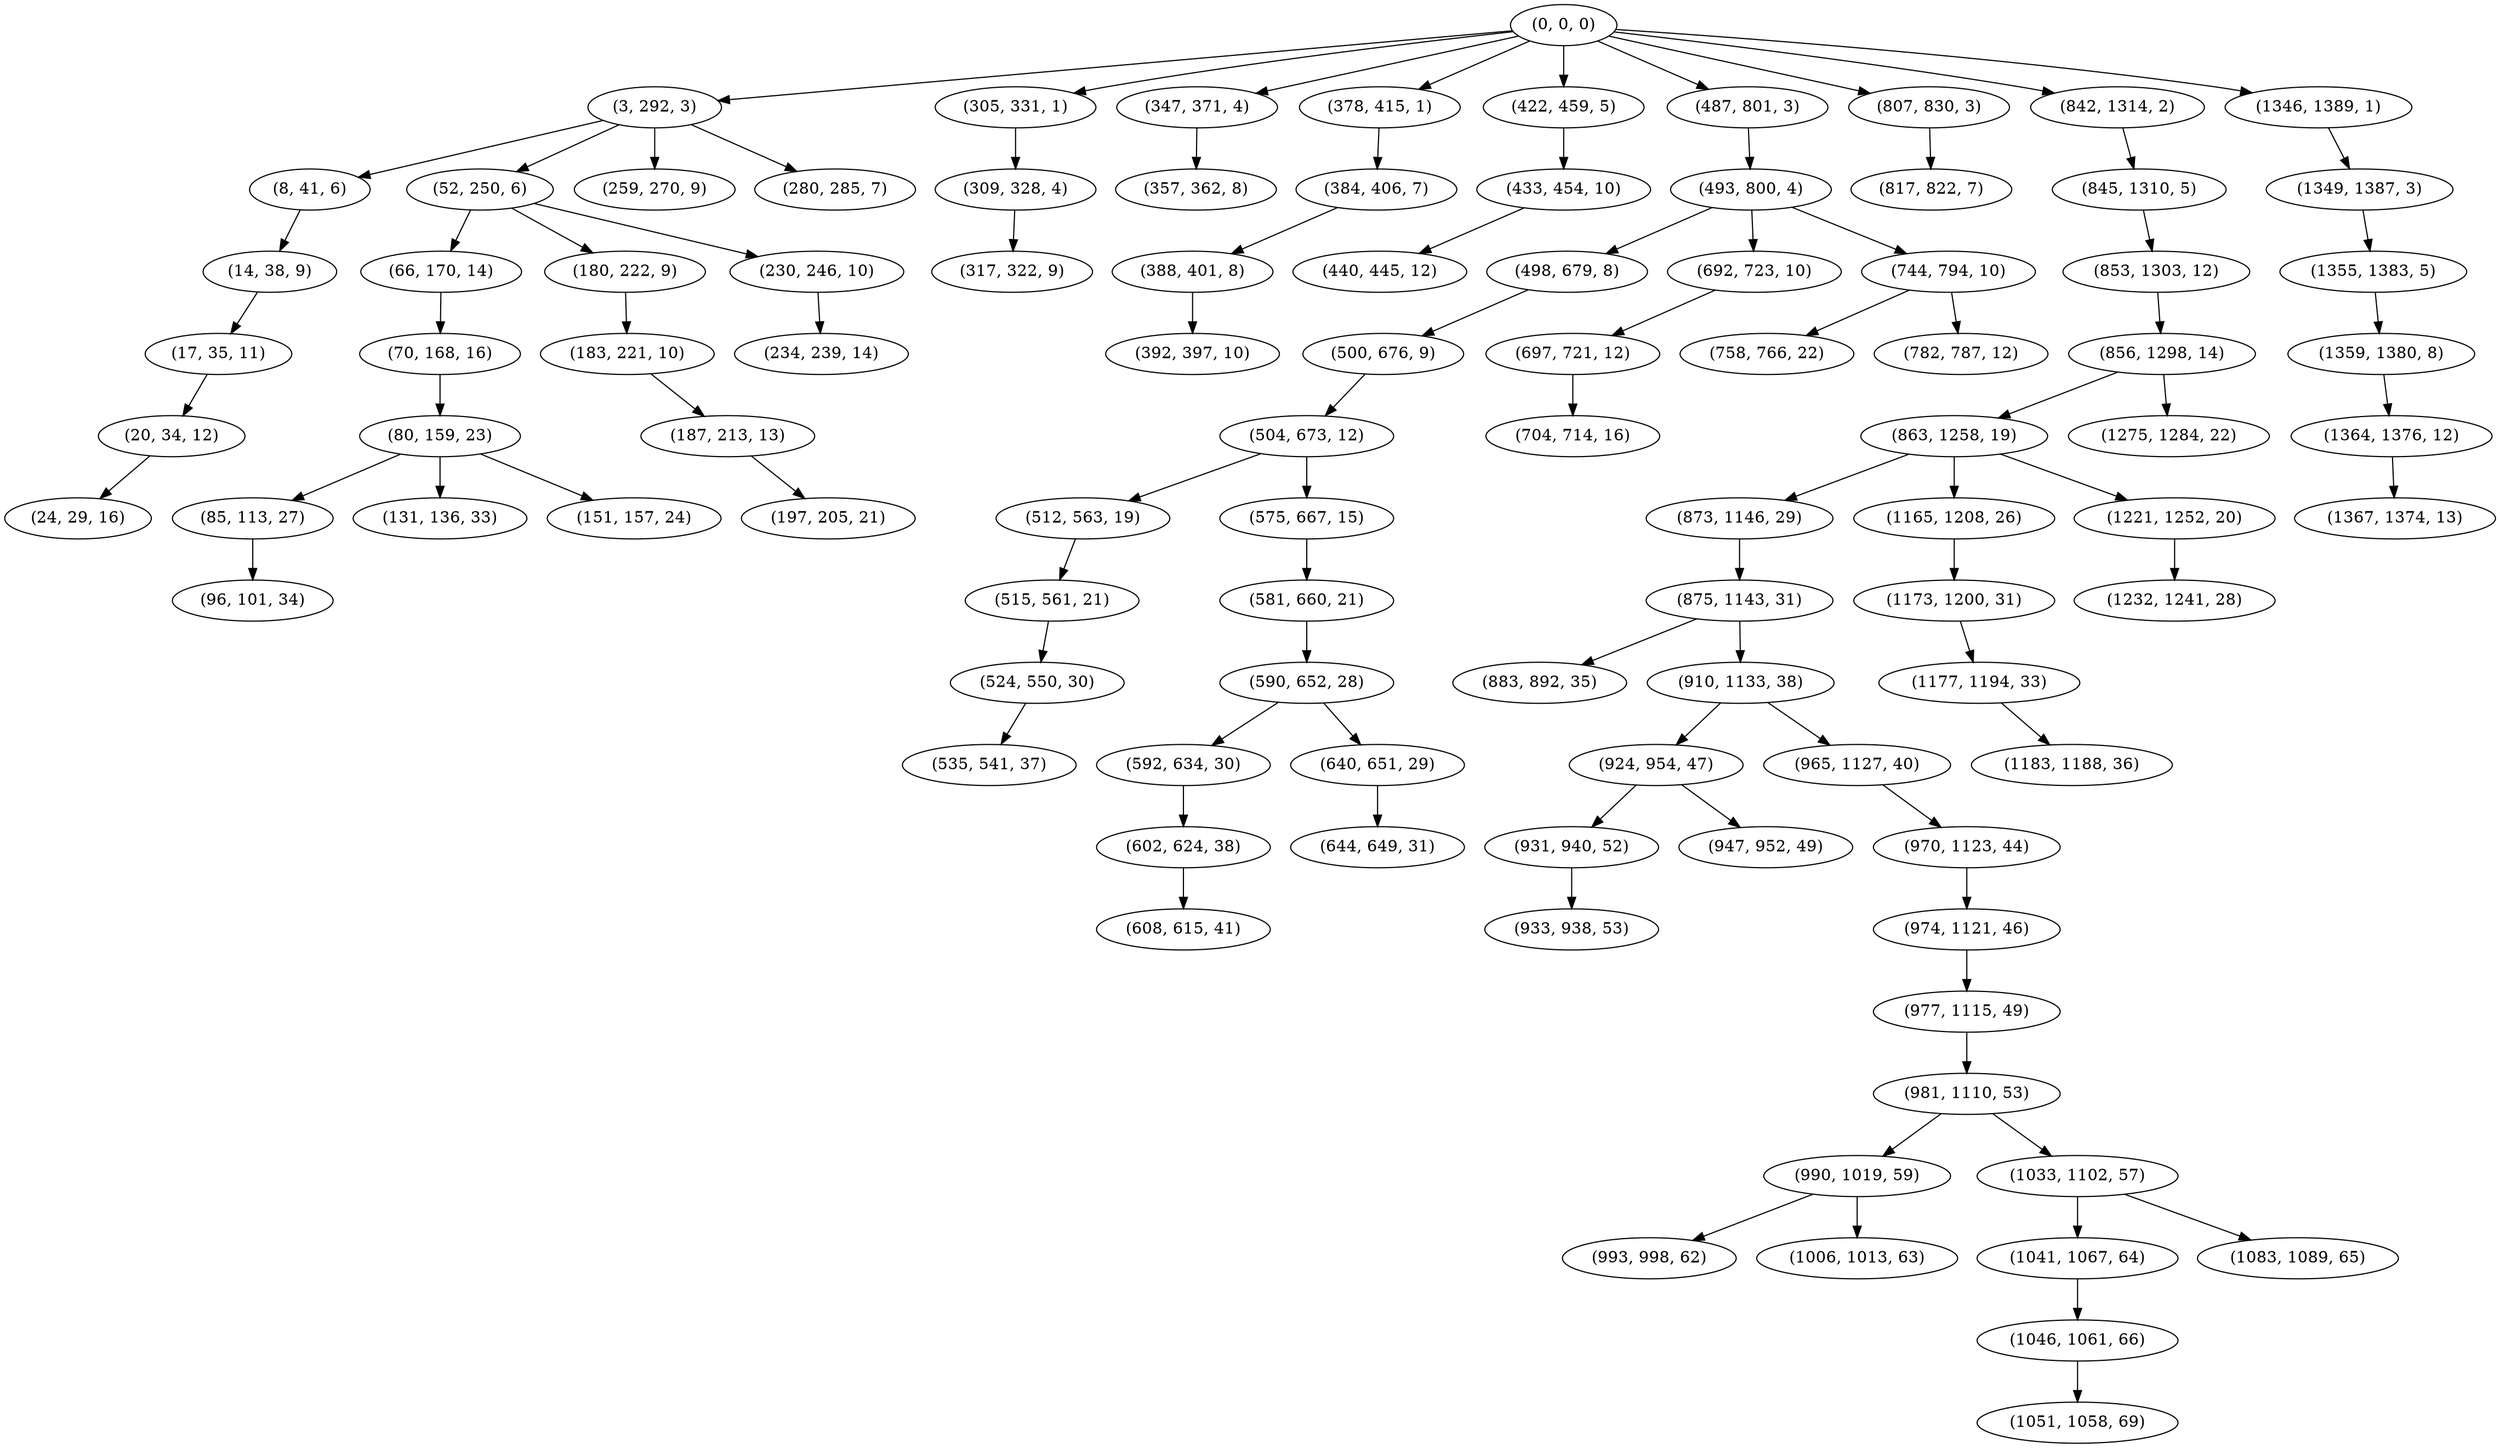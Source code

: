 digraph tree {
    "(0, 0, 0)";
    "(3, 292, 3)";
    "(8, 41, 6)";
    "(14, 38, 9)";
    "(17, 35, 11)";
    "(20, 34, 12)";
    "(24, 29, 16)";
    "(52, 250, 6)";
    "(66, 170, 14)";
    "(70, 168, 16)";
    "(80, 159, 23)";
    "(85, 113, 27)";
    "(96, 101, 34)";
    "(131, 136, 33)";
    "(151, 157, 24)";
    "(180, 222, 9)";
    "(183, 221, 10)";
    "(187, 213, 13)";
    "(197, 205, 21)";
    "(230, 246, 10)";
    "(234, 239, 14)";
    "(259, 270, 9)";
    "(280, 285, 7)";
    "(305, 331, 1)";
    "(309, 328, 4)";
    "(317, 322, 9)";
    "(347, 371, 4)";
    "(357, 362, 8)";
    "(378, 415, 1)";
    "(384, 406, 7)";
    "(388, 401, 8)";
    "(392, 397, 10)";
    "(422, 459, 5)";
    "(433, 454, 10)";
    "(440, 445, 12)";
    "(487, 801, 3)";
    "(493, 800, 4)";
    "(498, 679, 8)";
    "(500, 676, 9)";
    "(504, 673, 12)";
    "(512, 563, 19)";
    "(515, 561, 21)";
    "(524, 550, 30)";
    "(535, 541, 37)";
    "(575, 667, 15)";
    "(581, 660, 21)";
    "(590, 652, 28)";
    "(592, 634, 30)";
    "(602, 624, 38)";
    "(608, 615, 41)";
    "(640, 651, 29)";
    "(644, 649, 31)";
    "(692, 723, 10)";
    "(697, 721, 12)";
    "(704, 714, 16)";
    "(744, 794, 10)";
    "(758, 766, 22)";
    "(782, 787, 12)";
    "(807, 830, 3)";
    "(817, 822, 7)";
    "(842, 1314, 2)";
    "(845, 1310, 5)";
    "(853, 1303, 12)";
    "(856, 1298, 14)";
    "(863, 1258, 19)";
    "(873, 1146, 29)";
    "(875, 1143, 31)";
    "(883, 892, 35)";
    "(910, 1133, 38)";
    "(924, 954, 47)";
    "(931, 940, 52)";
    "(933, 938, 53)";
    "(947, 952, 49)";
    "(965, 1127, 40)";
    "(970, 1123, 44)";
    "(974, 1121, 46)";
    "(977, 1115, 49)";
    "(981, 1110, 53)";
    "(990, 1019, 59)";
    "(993, 998, 62)";
    "(1006, 1013, 63)";
    "(1033, 1102, 57)";
    "(1041, 1067, 64)";
    "(1046, 1061, 66)";
    "(1051, 1058, 69)";
    "(1083, 1089, 65)";
    "(1165, 1208, 26)";
    "(1173, 1200, 31)";
    "(1177, 1194, 33)";
    "(1183, 1188, 36)";
    "(1221, 1252, 20)";
    "(1232, 1241, 28)";
    "(1275, 1284, 22)";
    "(1346, 1389, 1)";
    "(1349, 1387, 3)";
    "(1355, 1383, 5)";
    "(1359, 1380, 8)";
    "(1364, 1376, 12)";
    "(1367, 1374, 13)";
    "(0, 0, 0)" -> "(3, 292, 3)";
    "(0, 0, 0)" -> "(305, 331, 1)";
    "(0, 0, 0)" -> "(347, 371, 4)";
    "(0, 0, 0)" -> "(378, 415, 1)";
    "(0, 0, 0)" -> "(422, 459, 5)";
    "(0, 0, 0)" -> "(487, 801, 3)";
    "(0, 0, 0)" -> "(807, 830, 3)";
    "(0, 0, 0)" -> "(842, 1314, 2)";
    "(0, 0, 0)" -> "(1346, 1389, 1)";
    "(3, 292, 3)" -> "(8, 41, 6)";
    "(3, 292, 3)" -> "(52, 250, 6)";
    "(3, 292, 3)" -> "(259, 270, 9)";
    "(3, 292, 3)" -> "(280, 285, 7)";
    "(8, 41, 6)" -> "(14, 38, 9)";
    "(14, 38, 9)" -> "(17, 35, 11)";
    "(17, 35, 11)" -> "(20, 34, 12)";
    "(20, 34, 12)" -> "(24, 29, 16)";
    "(52, 250, 6)" -> "(66, 170, 14)";
    "(52, 250, 6)" -> "(180, 222, 9)";
    "(52, 250, 6)" -> "(230, 246, 10)";
    "(66, 170, 14)" -> "(70, 168, 16)";
    "(70, 168, 16)" -> "(80, 159, 23)";
    "(80, 159, 23)" -> "(85, 113, 27)";
    "(80, 159, 23)" -> "(131, 136, 33)";
    "(80, 159, 23)" -> "(151, 157, 24)";
    "(85, 113, 27)" -> "(96, 101, 34)";
    "(180, 222, 9)" -> "(183, 221, 10)";
    "(183, 221, 10)" -> "(187, 213, 13)";
    "(187, 213, 13)" -> "(197, 205, 21)";
    "(230, 246, 10)" -> "(234, 239, 14)";
    "(305, 331, 1)" -> "(309, 328, 4)";
    "(309, 328, 4)" -> "(317, 322, 9)";
    "(347, 371, 4)" -> "(357, 362, 8)";
    "(378, 415, 1)" -> "(384, 406, 7)";
    "(384, 406, 7)" -> "(388, 401, 8)";
    "(388, 401, 8)" -> "(392, 397, 10)";
    "(422, 459, 5)" -> "(433, 454, 10)";
    "(433, 454, 10)" -> "(440, 445, 12)";
    "(487, 801, 3)" -> "(493, 800, 4)";
    "(493, 800, 4)" -> "(498, 679, 8)";
    "(493, 800, 4)" -> "(692, 723, 10)";
    "(493, 800, 4)" -> "(744, 794, 10)";
    "(498, 679, 8)" -> "(500, 676, 9)";
    "(500, 676, 9)" -> "(504, 673, 12)";
    "(504, 673, 12)" -> "(512, 563, 19)";
    "(504, 673, 12)" -> "(575, 667, 15)";
    "(512, 563, 19)" -> "(515, 561, 21)";
    "(515, 561, 21)" -> "(524, 550, 30)";
    "(524, 550, 30)" -> "(535, 541, 37)";
    "(575, 667, 15)" -> "(581, 660, 21)";
    "(581, 660, 21)" -> "(590, 652, 28)";
    "(590, 652, 28)" -> "(592, 634, 30)";
    "(590, 652, 28)" -> "(640, 651, 29)";
    "(592, 634, 30)" -> "(602, 624, 38)";
    "(602, 624, 38)" -> "(608, 615, 41)";
    "(640, 651, 29)" -> "(644, 649, 31)";
    "(692, 723, 10)" -> "(697, 721, 12)";
    "(697, 721, 12)" -> "(704, 714, 16)";
    "(744, 794, 10)" -> "(758, 766, 22)";
    "(744, 794, 10)" -> "(782, 787, 12)";
    "(807, 830, 3)" -> "(817, 822, 7)";
    "(842, 1314, 2)" -> "(845, 1310, 5)";
    "(845, 1310, 5)" -> "(853, 1303, 12)";
    "(853, 1303, 12)" -> "(856, 1298, 14)";
    "(856, 1298, 14)" -> "(863, 1258, 19)";
    "(856, 1298, 14)" -> "(1275, 1284, 22)";
    "(863, 1258, 19)" -> "(873, 1146, 29)";
    "(863, 1258, 19)" -> "(1165, 1208, 26)";
    "(863, 1258, 19)" -> "(1221, 1252, 20)";
    "(873, 1146, 29)" -> "(875, 1143, 31)";
    "(875, 1143, 31)" -> "(883, 892, 35)";
    "(875, 1143, 31)" -> "(910, 1133, 38)";
    "(910, 1133, 38)" -> "(924, 954, 47)";
    "(910, 1133, 38)" -> "(965, 1127, 40)";
    "(924, 954, 47)" -> "(931, 940, 52)";
    "(924, 954, 47)" -> "(947, 952, 49)";
    "(931, 940, 52)" -> "(933, 938, 53)";
    "(965, 1127, 40)" -> "(970, 1123, 44)";
    "(970, 1123, 44)" -> "(974, 1121, 46)";
    "(974, 1121, 46)" -> "(977, 1115, 49)";
    "(977, 1115, 49)" -> "(981, 1110, 53)";
    "(981, 1110, 53)" -> "(990, 1019, 59)";
    "(981, 1110, 53)" -> "(1033, 1102, 57)";
    "(990, 1019, 59)" -> "(993, 998, 62)";
    "(990, 1019, 59)" -> "(1006, 1013, 63)";
    "(1033, 1102, 57)" -> "(1041, 1067, 64)";
    "(1033, 1102, 57)" -> "(1083, 1089, 65)";
    "(1041, 1067, 64)" -> "(1046, 1061, 66)";
    "(1046, 1061, 66)" -> "(1051, 1058, 69)";
    "(1165, 1208, 26)" -> "(1173, 1200, 31)";
    "(1173, 1200, 31)" -> "(1177, 1194, 33)";
    "(1177, 1194, 33)" -> "(1183, 1188, 36)";
    "(1221, 1252, 20)" -> "(1232, 1241, 28)";
    "(1346, 1389, 1)" -> "(1349, 1387, 3)";
    "(1349, 1387, 3)" -> "(1355, 1383, 5)";
    "(1355, 1383, 5)" -> "(1359, 1380, 8)";
    "(1359, 1380, 8)" -> "(1364, 1376, 12)";
    "(1364, 1376, 12)" -> "(1367, 1374, 13)";
}
